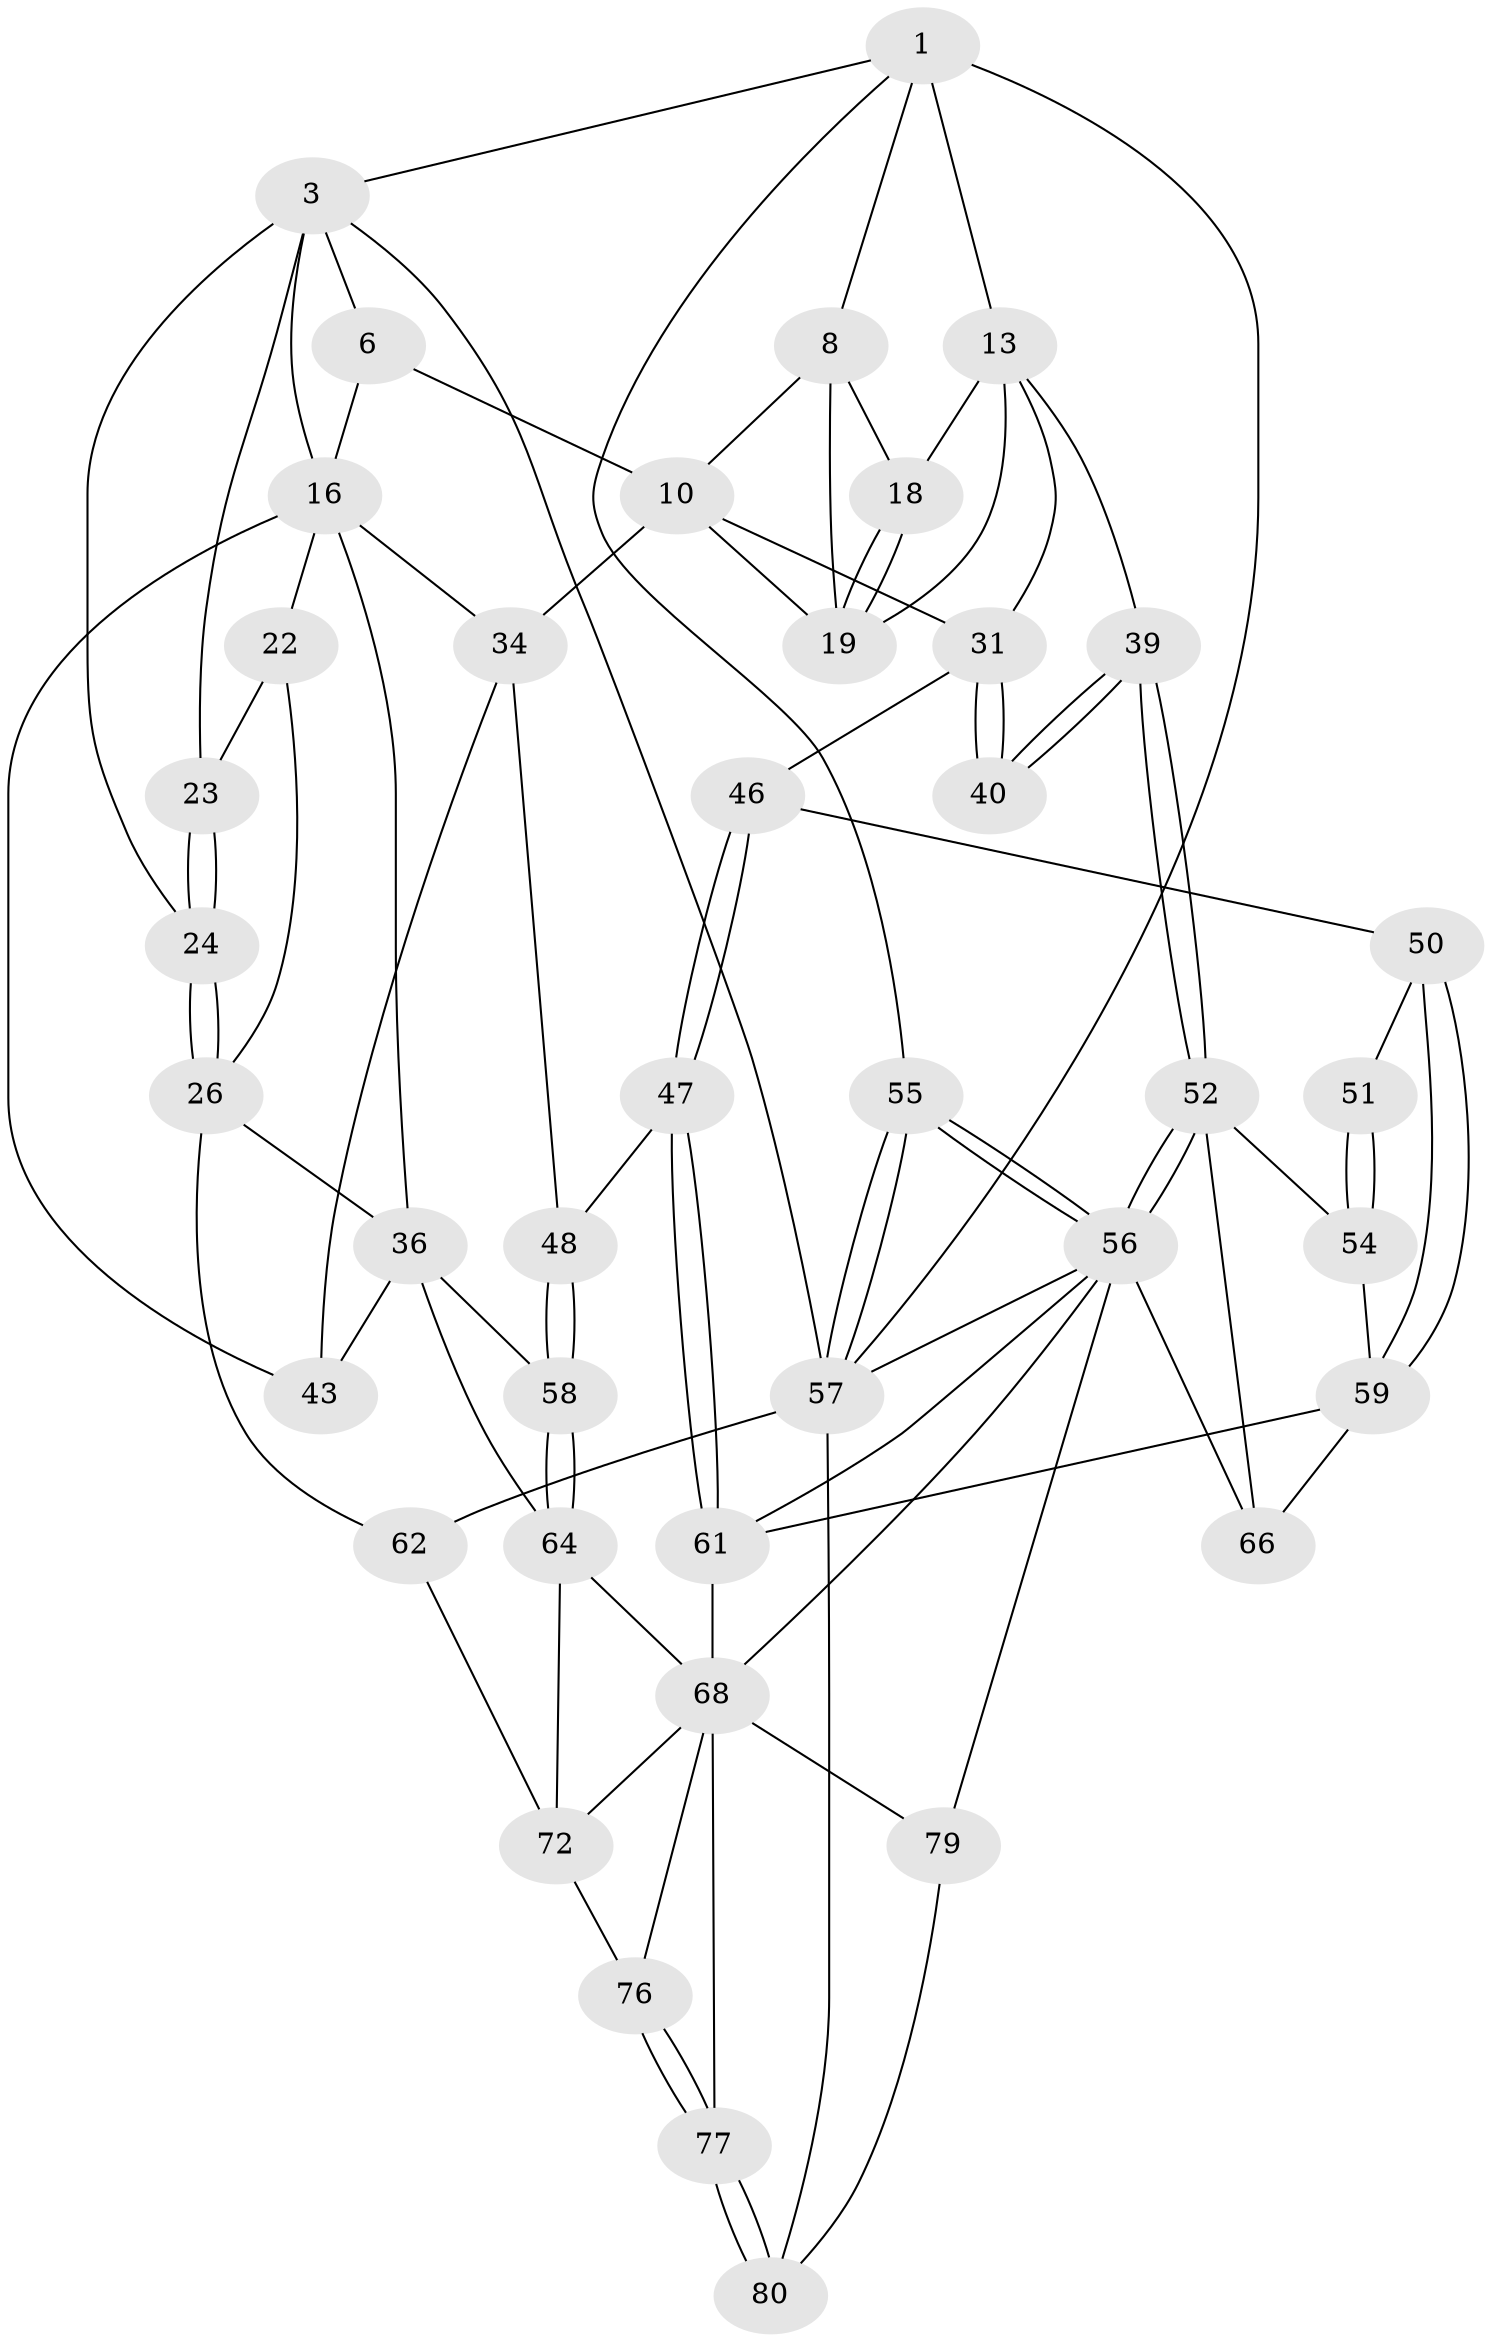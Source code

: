 // original degree distribution, {3: 0.036585365853658534, 5: 0.524390243902439, 4: 0.21951219512195122, 6: 0.21951219512195122}
// Generated by graph-tools (version 1.1) at 2025/16/03/09/25 04:16:53]
// undirected, 41 vertices, 95 edges
graph export_dot {
graph [start="1"]
  node [color=gray90,style=filled];
  1 [pos="+0.5790149281214478+0",super="+7+2"];
  3 [pos="+0+0",super="+4"];
  6 [pos="+0.27318186488112944+0",super="+11"];
  8 [pos="+0.5670610712474324+0",super="+9"];
  10 [pos="+0.40435362920622053+0.1822709264489914",super="+30"];
  13 [pos="+1+0.12071061890391091",super="+14"];
  16 [pos="+0.30021810720938047+0.2266559762274542",super="+17+27"];
  18 [pos="+0.6275720173551902+0.07538985125105478"];
  19 [pos="+0.6619443906574812+0.20366995532049315",super="+20"];
  22 [pos="+0.1092173029953862+0.18406875257090127",super="+25"];
  23 [pos="+0.08199838948470882+0.17548858401385461"];
  24 [pos="+0+0.27851206998908795"];
  26 [pos="+0+0.3833872684698157",super="+38"];
  31 [pos="+0.6550700504900718+0.32860777994211354",super="+32"];
  34 [pos="+0.4828559072550636+0.30068612349023266",super="+45"];
  36 [pos="+0.086418171893592+0.427912133574691",super="+44+37"];
  39 [pos="+0.9019832936480684+0.3478277472649295"];
  40 [pos="+0.878944791532825+0.3596778878205573"];
  43 [pos="+0.2720560571849062+0.34478045976924593"];
  46 [pos="+0.6142139543800149+0.43817481304541717"];
  47 [pos="+0.4168250108470699+0.5222567149451472"];
  48 [pos="+0.4026083033646808+0.5200186317162412"];
  50 [pos="+0.6226173289730985+0.4451669200807257"];
  51 [pos="+0.8000722608912756+0.4166450111587013"];
  52 [pos="+0.924021931729386+0.5925187654317412",super="+53"];
  54 [pos="+0.7881909198471626+0.5329520218076658"];
  55 [pos="+1+0.709983928171479"];
  56 [pos="+1+0.6872232149952293",super="+74"];
  57 [pos="+1+1",super="+63"];
  58 [pos="+0.36580161097202696+0.5489605616827669"];
  59 [pos="+0.6580468305469517+0.5325105344149731",super="+60"];
  61 [pos="+0.5774878134486664+0.7126607643602891",super="+67"];
  62 [pos="+0+0.8373422036218952"];
  64 [pos="+0.36230693596647084+0.5529354122292881",super="+65"];
  66 [pos="+0.7782500277458699+0.6528840253910541"];
  68 [pos="+0.5569953045305397+0.7944125531089313",super="+78+69"];
  72 [pos="+0.11563792506887142+0.6931715460757579",super="+73"];
  76 [pos="+0.2386351510931378+0.8843611759019679"];
  77 [pos="+0.26108624987430934+1"];
  79 [pos="+0.46148713678282305+1"];
  80 [pos="+0.25927130398253423+1"];
  1 -- 8;
  1 -- 3;
  1 -- 55;
  1 -- 57;
  1 -- 13 [weight=2];
  3 -- 24;
  3 -- 6;
  3 -- 23;
  3 -- 16;
  3 -- 57;
  6 -- 16;
  6 -- 10;
  8 -- 18;
  8 -- 10;
  8 -- 19;
  10 -- 19;
  10 -- 34;
  10 -- 31;
  13 -- 39;
  13 -- 18;
  13 -- 19;
  13 -- 31;
  16 -- 22 [weight=2];
  16 -- 34 [weight=2];
  16 -- 36;
  16 -- 43;
  18 -- 19;
  18 -- 19;
  22 -- 23;
  22 -- 26;
  23 -- 24;
  23 -- 24;
  24 -- 26;
  24 -- 26;
  26 -- 36;
  26 -- 62;
  31 -- 40;
  31 -- 40;
  31 -- 46;
  34 -- 48;
  34 -- 43;
  36 -- 58;
  36 -- 43;
  36 -- 64;
  39 -- 40;
  39 -- 40;
  39 -- 52;
  39 -- 52;
  46 -- 47;
  46 -- 47;
  46 -- 50;
  47 -- 48;
  47 -- 61;
  47 -- 61;
  48 -- 58;
  48 -- 58;
  50 -- 51;
  50 -- 59;
  50 -- 59;
  51 -- 54;
  51 -- 54;
  52 -- 56;
  52 -- 56;
  52 -- 66;
  52 -- 54;
  54 -- 59;
  55 -- 56;
  55 -- 56;
  55 -- 57;
  55 -- 57;
  56 -- 66;
  56 -- 68;
  56 -- 57;
  56 -- 61;
  56 -- 79;
  57 -- 80;
  57 -- 62;
  58 -- 64;
  58 -- 64;
  59 -- 66;
  59 -- 61;
  61 -- 68;
  62 -- 72;
  64 -- 72;
  64 -- 68;
  68 -- 79;
  68 -- 72;
  68 -- 76;
  68 -- 77;
  72 -- 76;
  76 -- 77;
  76 -- 77;
  77 -- 80;
  77 -- 80;
  79 -- 80;
}
